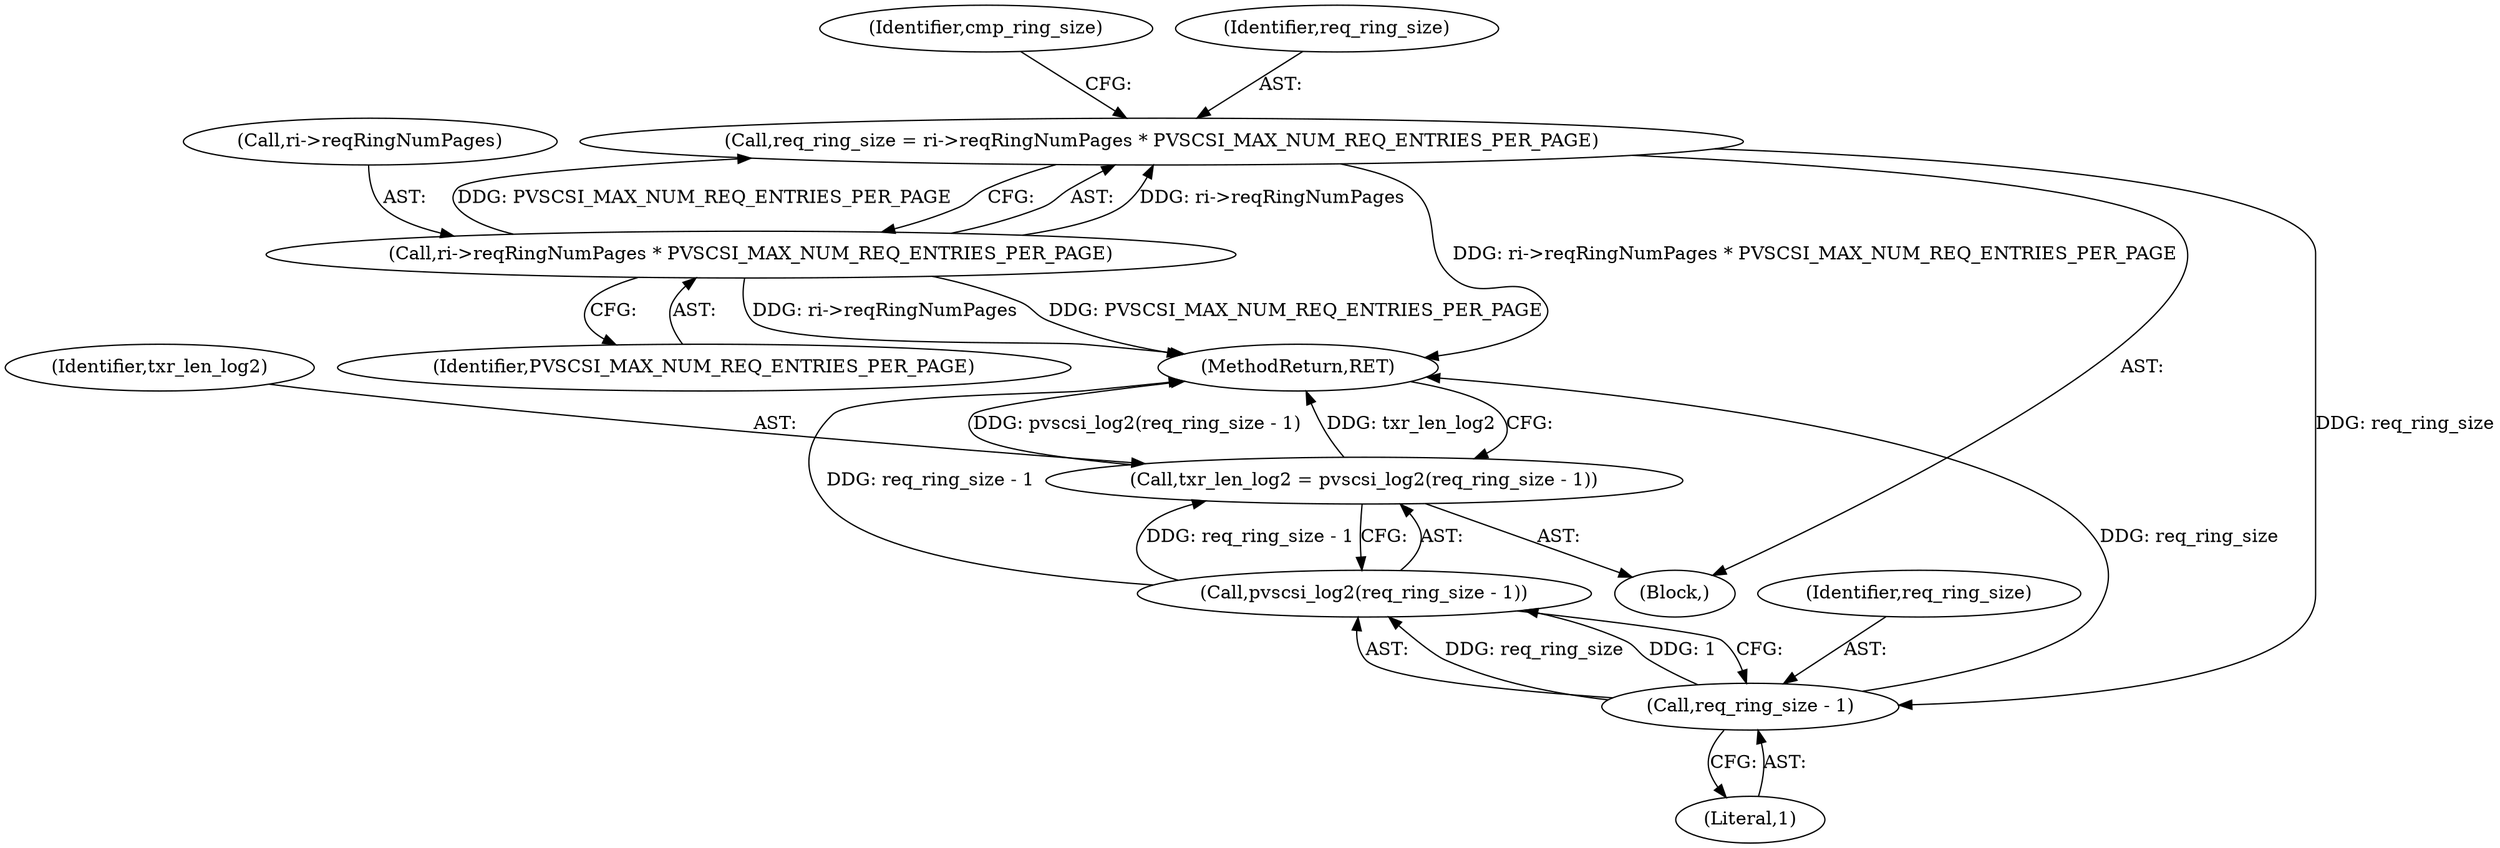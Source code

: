 digraph "0_qemu_7f61f4690dd153be98900a2a508b88989e692753@integer" {
"1000118" [label="(Call,req_ring_size = ri->reqRingNumPages * PVSCSI_MAX_NUM_REQ_ENTRIES_PER_PAGE)"];
"1000120" [label="(Call,ri->reqRingNumPages * PVSCSI_MAX_NUM_REQ_ENTRIES_PER_PAGE)"];
"1000135" [label="(Call,req_ring_size - 1)"];
"1000134" [label="(Call,pvscsi_log2(req_ring_size - 1))"];
"1000132" [label="(Call,txr_len_log2 = pvscsi_log2(req_ring_size - 1))"];
"1000136" [label="(Identifier,req_ring_size)"];
"1000126" [label="(Identifier,cmp_ring_size)"];
"1000133" [label="(Identifier,txr_len_log2)"];
"1000132" [label="(Call,txr_len_log2 = pvscsi_log2(req_ring_size - 1))"];
"1000121" [label="(Call,ri->reqRingNumPages)"];
"1000137" [label="(Literal,1)"];
"1000120" [label="(Call,ri->reqRingNumPages * PVSCSI_MAX_NUM_REQ_ENTRIES_PER_PAGE)"];
"1000124" [label="(Identifier,PVSCSI_MAX_NUM_REQ_ENTRIES_PER_PAGE)"];
"1000134" [label="(Call,pvscsi_log2(req_ring_size - 1))"];
"1000118" [label="(Call,req_ring_size = ri->reqRingNumPages * PVSCSI_MAX_NUM_REQ_ENTRIES_PER_PAGE)"];
"1000103" [label="(Block,)"];
"1000119" [label="(Identifier,req_ring_size)"];
"1000138" [label="(MethodReturn,RET)"];
"1000135" [label="(Call,req_ring_size - 1)"];
"1000118" -> "1000103"  [label="AST: "];
"1000118" -> "1000120"  [label="CFG: "];
"1000119" -> "1000118"  [label="AST: "];
"1000120" -> "1000118"  [label="AST: "];
"1000126" -> "1000118"  [label="CFG: "];
"1000118" -> "1000138"  [label="DDG: ri->reqRingNumPages * PVSCSI_MAX_NUM_REQ_ENTRIES_PER_PAGE"];
"1000120" -> "1000118"  [label="DDG: ri->reqRingNumPages"];
"1000120" -> "1000118"  [label="DDG: PVSCSI_MAX_NUM_REQ_ENTRIES_PER_PAGE"];
"1000118" -> "1000135"  [label="DDG: req_ring_size"];
"1000120" -> "1000124"  [label="CFG: "];
"1000121" -> "1000120"  [label="AST: "];
"1000124" -> "1000120"  [label="AST: "];
"1000120" -> "1000138"  [label="DDG: ri->reqRingNumPages"];
"1000120" -> "1000138"  [label="DDG: PVSCSI_MAX_NUM_REQ_ENTRIES_PER_PAGE"];
"1000135" -> "1000134"  [label="AST: "];
"1000135" -> "1000137"  [label="CFG: "];
"1000136" -> "1000135"  [label="AST: "];
"1000137" -> "1000135"  [label="AST: "];
"1000134" -> "1000135"  [label="CFG: "];
"1000135" -> "1000138"  [label="DDG: req_ring_size"];
"1000135" -> "1000134"  [label="DDG: req_ring_size"];
"1000135" -> "1000134"  [label="DDG: 1"];
"1000134" -> "1000132"  [label="AST: "];
"1000132" -> "1000134"  [label="CFG: "];
"1000134" -> "1000138"  [label="DDG: req_ring_size - 1"];
"1000134" -> "1000132"  [label="DDG: req_ring_size - 1"];
"1000132" -> "1000103"  [label="AST: "];
"1000133" -> "1000132"  [label="AST: "];
"1000138" -> "1000132"  [label="CFG: "];
"1000132" -> "1000138"  [label="DDG: pvscsi_log2(req_ring_size - 1)"];
"1000132" -> "1000138"  [label="DDG: txr_len_log2"];
}
